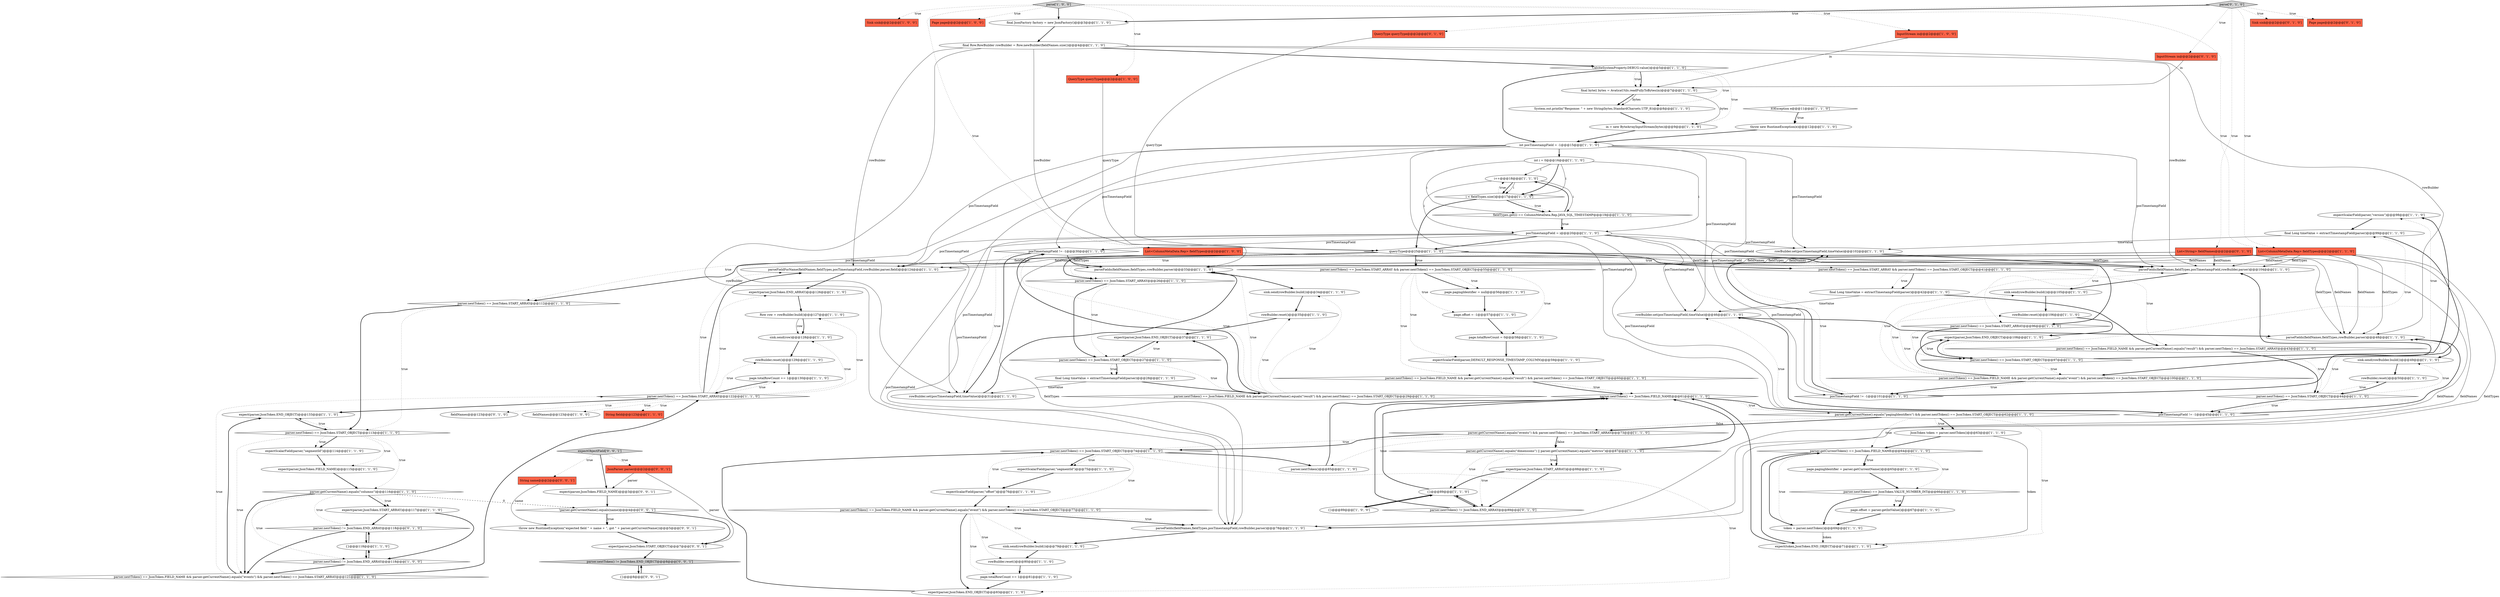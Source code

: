 digraph {
67 [style = filled, label = "expectScalarField(parser,\"version\")@@@98@@@['1', '1', '0']", fillcolor = white, shape = ellipse image = "AAA0AAABBB1BBB"];
109 [style = filled, label = "QueryType queryType@@@2@@@['0', '1', '0']", fillcolor = tomato, shape = box image = "AAA0AAABBB2BBB"];
20 [style = filled, label = "final JsonFactory factory = new JsonFactory()@@@3@@@['1', '1', '0']", fillcolor = white, shape = ellipse image = "AAA0AAABBB1BBB"];
47 [style = filled, label = "posTimestampField != -1@@@30@@@['1', '1', '0']", fillcolor = white, shape = diamond image = "AAA0AAABBB1BBB"];
72 [style = filled, label = "expect(parser,JsonToken.END_OBJECT)@@@133@@@['1', '1', '0']", fillcolor = white, shape = ellipse image = "AAA0AAABBB1BBB"];
1 [style = filled, label = "parse['1', '0', '0']", fillcolor = lightgray, shape = diamond image = "AAA0AAABBB1BBB"];
100 [style = filled, label = "int i = 0@@@16@@@['1', '1', '0']", fillcolor = white, shape = ellipse image = "AAA0AAABBB1BBB"];
115 [style = filled, label = "String name@@@2@@@['0', '0', '1']", fillcolor = tomato, shape = box image = "AAA0AAABBB3BBB"];
110 [style = filled, label = "parser.nextToken() != JsonToken.END_OBJECT@@@8@@@['0', '0', '1']", fillcolor = lightgray, shape = diamond image = "AAA0AAABBB3BBB"];
84 [style = filled, label = "page.totalRowCount += 1@@@130@@@['1', '1', '0']", fillcolor = white, shape = ellipse image = "AAA0AAABBB1BBB"];
78 [style = filled, label = "rowBuilder.reset()@@@129@@@['1', '1', '0']", fillcolor = white, shape = ellipse image = "AAA0AAABBB1BBB"];
9 [style = filled, label = "rowBuilder.set(posTimestampField,timeValue)@@@102@@@['1', '1', '0']", fillcolor = white, shape = ellipse image = "AAA0AAABBB1BBB"];
90 [style = filled, label = "parser.nextToken() == JsonToken.START_OBJECT@@@27@@@['1', '1', '0']", fillcolor = white, shape = diamond image = "AAA0AAABBB1BBB"];
106 [style = filled, label = "parser.nextToken() != JsonToken.END_ARRAY@@@118@@@['0', '1', '0']", fillcolor = white, shape = diamond image = "AAA0AAABBB2BBB"];
21 [style = filled, label = "expect(parser,JsonToken.END_OBJECT)@@@108@@@['1', '1', '0']", fillcolor = white, shape = ellipse image = "AAA0AAABBB1BBB"];
71 [style = filled, label = "parser.nextToken() == JsonToken.START_ARRAY@@@26@@@['1', '1', '0']", fillcolor = white, shape = diamond image = "AAA0AAABBB1BBB"];
24 [style = filled, label = "rowBuilder.reset()@@@80@@@['1', '1', '0']", fillcolor = white, shape = ellipse image = "AAA0AAABBB1BBB"];
37 [style = filled, label = "sink.send(rowBuilder.build())@@@34@@@['1', '1', '0']", fillcolor = white, shape = ellipse image = "AAA0AAABBB1BBB"];
98 [style = filled, label = "System.out.println(\"Response: \" + new String(bytes,StandardCharsets.UTF_8))@@@8@@@['1', '1', '0']", fillcolor = white, shape = ellipse image = "AAA0AAABBB1BBB"];
59 [style = filled, label = "parser.nextToken() == JsonToken.START_ARRAY@@@112@@@['1', '1', '0']", fillcolor = white, shape = diamond image = "AAA0AAABBB1BBB"];
79 [style = filled, label = "page.offset = parser.getIntValue()@@@67@@@['1', '1', '0']", fillcolor = white, shape = ellipse image = "AAA0AAABBB1BBB"];
22 [style = filled, label = "final byte(( bytes = AvaticaUtils.readFullyToBytes(in)@@@7@@@['1', '1', '0']", fillcolor = white, shape = ellipse image = "AAA0AAABBB1BBB"];
14 [style = filled, label = "rowBuilder.set(posTimestampField,timeValue)@@@46@@@['1', '1', '0']", fillcolor = white, shape = ellipse image = "AAA0AAABBB1BBB"];
53 [style = filled, label = "{}@@@89@@@['1', '1', '0']", fillcolor = white, shape = ellipse image = "AAA0AAABBB1BBB"];
113 [style = filled, label = "throw new RuntimeException(\"expected field \" + name + \", got \" + parser.getCurrentName())@@@5@@@['0', '0', '1']", fillcolor = white, shape = ellipse image = "AAA0AAABBB3BBB"];
60 [style = filled, label = "parser.nextToken() == JsonToken.FIELD_NAME@@@61@@@['1', '1', '0']", fillcolor = white, shape = diamond image = "AAA0AAABBB1BBB"];
96 [style = filled, label = "page.totalRowCount += 1@@@81@@@['1', '1', '0']", fillcolor = white, shape = ellipse image = "AAA0AAABBB1BBB"];
118 [style = filled, label = "{}@@@8@@@['0', '0', '1']", fillcolor = white, shape = ellipse image = "AAA0AAABBB3BBB"];
40 [style = filled, label = "page.pagingIdentifier = parser.getCurrentName()@@@65@@@['1', '1', '0']", fillcolor = white, shape = ellipse image = "AAA0AAABBB1BBB"];
19 [style = filled, label = "expect(parser,JsonToken.END_OBJECT)@@@37@@@['1', '1', '0']", fillcolor = white, shape = ellipse image = "AAA0AAABBB1BBB"];
55 [style = filled, label = "final Long timeValue = extractTimestampField(parser)@@@42@@@['1', '1', '0']", fillcolor = white, shape = ellipse image = "AAA0AAABBB1BBB"];
27 [style = filled, label = "i++@@@18@@@['1', '1', '0']", fillcolor = white, shape = ellipse image = "AAA0AAABBB1BBB"];
101 [style = filled, label = "Sink sink@@@2@@@['0', '1', '0']", fillcolor = tomato, shape = box image = "AAA0AAABBB2BBB"];
18 [style = filled, label = "expect(parser,JsonToken.START_ARRAY)@@@88@@@['1', '1', '0']", fillcolor = white, shape = ellipse image = "AAA0AAABBB1BBB"];
54 [style = filled, label = "parseFields(fieldNames,fieldTypes,rowBuilder,parser)@@@48@@@['1', '1', '0']", fillcolor = white, shape = ellipse image = "AAA0AAABBB1BBB"];
89 [style = filled, label = "throw new RuntimeException(e)@@@12@@@['1', '1', '0']", fillcolor = white, shape = ellipse image = "AAA0AAABBB1BBB"];
102 [style = filled, label = "Page page@@@2@@@['0', '1', '0']", fillcolor = tomato, shape = box image = "AAA0AAABBB2BBB"];
111 [style = filled, label = "expectObjectField['0', '0', '1']", fillcolor = lightgray, shape = diamond image = "AAA0AAABBB3BBB"];
17 [style = filled, label = "parser.nextToken()@@@85@@@['1', '1', '0']", fillcolor = white, shape = ellipse image = "AAA0AAABBB1BBB"];
76 [style = filled, label = "page.pagingIdentifier = null@@@56@@@['1', '1', '0']", fillcolor = white, shape = ellipse image = "AAA0AAABBB1BBB"];
32 [style = filled, label = "posTimestampField = i@@@20@@@['1', '1', '0']", fillcolor = white, shape = ellipse image = "AAA0AAABBB1BBB"];
99 [style = filled, label = "expectScalarField(parser,\"offset\")@@@76@@@['1', '1', '0']", fillcolor = white, shape = ellipse image = "AAA0AAABBB1BBB"];
93 [style = filled, label = "rowBuilder.reset()@@@106@@@['1', '1', '0']", fillcolor = white, shape = ellipse image = "AAA0AAABBB1BBB"];
81 [style = filled, label = "page.totalRowCount = 0@@@58@@@['1', '1', '0']", fillcolor = white, shape = ellipse image = "AAA0AAABBB1BBB"];
51 [style = filled, label = "expectScalarField(parser,\"segmentId\")@@@75@@@['1', '1', '0']", fillcolor = white, shape = ellipse image = "AAA0AAABBB1BBB"];
73 [style = filled, label = "expectScalarField(parser,\"segmentId\")@@@114@@@['1', '1', '0']", fillcolor = white, shape = ellipse image = "AAA0AAABBB1BBB"];
28 [style = filled, label = "parseFieldForName(fieldNames,fieldTypes,posTimestampField,rowBuilder,parser,field)@@@124@@@['1', '1', '0']", fillcolor = white, shape = ellipse image = "AAA0AAABBB1BBB"];
85 [style = filled, label = "JsonToken token = parser.nextToken()@@@63@@@['1', '1', '0']", fillcolor = white, shape = ellipse image = "AAA0AAABBB1BBB"];
34 [style = filled, label = "i < fieldTypes.size()@@@17@@@['1', '1', '0']", fillcolor = white, shape = diamond image = "AAA0AAABBB1BBB"];
0 [style = filled, label = "parser.nextToken() == JsonToken.START_OBJECT@@@74@@@['1', '1', '0']", fillcolor = white, shape = diamond image = "AAA0AAABBB1BBB"];
87 [style = filled, label = "parser.nextToken() == JsonToken.FIELD_NAME && parser.getCurrentName().equals(\"event\") && parser.nextToken() == JsonToken.START_OBJECT@@@100@@@['1', '1', '0']", fillcolor = white, shape = diamond image = "AAA0AAABBB1BBB"];
74 [style = filled, label = "parser.getCurrentName().equals(\"pagingIdentifiers\") && parser.nextToken() == JsonToken.START_OBJECT@@@62@@@['1', '1', '0']", fillcolor = white, shape = diamond image = "AAA0AAABBB1BBB"];
26 [style = filled, label = "sink.send(rowBuilder.build())@@@79@@@['1', '1', '0']", fillcolor = white, shape = ellipse image = "AAA0AAABBB1BBB"];
88 [style = filled, label = "rowBuilder.reset()@@@50@@@['1', '1', '0']", fillcolor = white, shape = ellipse image = "AAA0AAABBB1BBB"];
69 [style = filled, label = "expect(parser,JsonToken.END_ARRAY)@@@126@@@['1', '1', '0']", fillcolor = white, shape = ellipse image = "AAA0AAABBB1BBB"];
77 [style = filled, label = "{}@@@118@@@['1', '1', '0']", fillcolor = white, shape = ellipse image = "AAA0AAABBB1BBB"];
8 [style = filled, label = "final Row.RowBuilder rowBuilder = Row.newBuilder(fieldNames.size())@@@4@@@['1', '1', '0']", fillcolor = white, shape = ellipse image = "AAA0AAABBB1BBB"];
31 [style = filled, label = "page.offset = -1@@@57@@@['1', '1', '0']", fillcolor = white, shape = ellipse image = "AAA0AAABBB1BBB"];
63 [style = filled, label = "parser.nextToken() == JsonToken.FIELD_NAME && parser.getCurrentName().equals(\"result\") && parser.nextToken() == JsonToken.START_OBJECT@@@60@@@['1', '1', '0']", fillcolor = white, shape = diamond image = "AAA0AAABBB1BBB"];
97 [style = filled, label = "parser.nextToken() == JsonToken.START_OBJECT@@@97@@@['1', '1', '0']", fillcolor = white, shape = diamond image = "AAA0AAABBB1BBB"];
107 [style = filled, label = "parse['0', '1', '0']", fillcolor = lightgray, shape = diamond image = "AAA0AAABBB2BBB"];
42 [style = filled, label = "sink.send(rowBuilder.build())@@@49@@@['1', '1', '0']", fillcolor = white, shape = ellipse image = "AAA0AAABBB1BBB"];
33 [style = filled, label = "List<ColumnMetaData.Rep> fieldTypes@@@2@@@['1', '0', '0']", fillcolor = tomato, shape = box image = "AAA0AAABBB1BBB"];
58 [style = filled, label = "parser.nextToken() == JsonToken.START_ARRAY && parser.nextToken() == JsonToken.START_OBJECT@@@55@@@['1', '1', '0']", fillcolor = white, shape = diamond image = "AAA0AAABBB1BBB"];
45 [style = filled, label = "parser.getCurrentName().equals(\"events\") && parser.nextToken() == JsonToken.START_ARRAY@@@73@@@['1', '1', '0']", fillcolor = white, shape = diamond image = "AAA0AAABBB1BBB"];
65 [style = filled, label = "final Long timeValue = extractTimestampField(parser)@@@28@@@['1', '1', '0']", fillcolor = white, shape = ellipse image = "AAA0AAABBB1BBB"];
114 [style = filled, label = "expect(parser,JsonToken.START_OBJECT)@@@7@@@['0', '0', '1']", fillcolor = white, shape = ellipse image = "AAA0AAABBB3BBB"];
3 [style = filled, label = "parseFields(fieldNames,fieldTypes,rowBuilder,parser)@@@33@@@['1', '1', '0']", fillcolor = white, shape = ellipse image = "AAA0AAABBB1BBB"];
39 [style = filled, label = "posTimestampField != -1@@@45@@@['1', '1', '0']", fillcolor = white, shape = diamond image = "AAA0AAABBB1BBB"];
70 [style = filled, label = "sink.send(rowBuilder.build())@@@105@@@['1', '1', '0']", fillcolor = white, shape = ellipse image = "AAA0AAABBB1BBB"];
49 [style = filled, label = "posTimestampField != -1@@@101@@@['1', '1', '0']", fillcolor = white, shape = diamond image = "AAA0AAABBB1BBB"];
117 [style = filled, label = "!parser.getCurrentName().equals(name)@@@4@@@['0', '0', '1']", fillcolor = white, shape = diamond image = "AAA0AAABBB3BBB"];
52 [style = filled, label = "IOException e@@@11@@@['1', '1', '0']", fillcolor = white, shape = diamond image = "AAA0AAABBB1BBB"];
35 [style = filled, label = "expect(parser,JsonToken.END_OBJECT)@@@83@@@['1', '1', '0']", fillcolor = white, shape = ellipse image = "AAA0AAABBB1BBB"];
66 [style = filled, label = "rowBuilder.reset()@@@35@@@['1', '1', '0']", fillcolor = white, shape = ellipse image = "AAA0AAABBB1BBB"];
103 [style = filled, label = "InputStream in@@@2@@@['0', '1', '0']", fillcolor = tomato, shape = box image = "AAA0AAABBB2BBB"];
23 [style = filled, label = "expectScalarField(parser,DEFAULT_RESPONSE_TIMESTAMP_COLUMN)@@@59@@@['1', '1', '0']", fillcolor = white, shape = ellipse image = "AAA0AAABBB1BBB"];
4 [style = filled, label = "parser.nextToken() == JsonToken.FIELD_NAME && parser.getCurrentName().equals(\"events\") && parser.nextToken() == JsonToken.START_ARRAY@@@121@@@['1', '1', '0']", fillcolor = white, shape = diamond image = "AAA0AAABBB1BBB"];
2 [style = filled, label = "in = new ByteArrayInputStream(bytes)@@@9@@@['1', '1', '0']", fillcolor = white, shape = ellipse image = "AAA0AAABBB1BBB"];
104 [style = filled, label = "parser.nextToken() != JsonToken.END_ARRAY@@@89@@@['0', '1', '0']", fillcolor = white, shape = diamond image = "AAA0AAABBB2BBB"];
83 [style = filled, label = "List<ColumnMetaData.Rep> fieldTypes@@@2@@@['1', '1', '0']", fillcolor = tomato, shape = box image = "AAA0AAABBB1BBB"];
62 [style = filled, label = "QueryType queryType@@@2@@@['1', '0', '0']", fillcolor = tomato, shape = box image = "AAA0AAABBB1BBB"];
86 [style = filled, label = "parser.nextToken() == JsonToken.START_ARRAY@@@96@@@['1', '1', '0']", fillcolor = white, shape = diamond image = "AAA0AAABBB1BBB"];
48 [style = filled, label = "Row row = rowBuilder.build()@@@127@@@['1', '1', '0']", fillcolor = white, shape = ellipse image = "AAA0AAABBB1BBB"];
95 [style = filled, label = "rowBuilder.set(posTimestampField,timeValue)@@@31@@@['1', '1', '0']", fillcolor = white, shape = ellipse image = "AAA0AAABBB1BBB"];
29 [style = filled, label = "parser.nextToken() == JsonToken.VALUE_NUMBER_INT@@@66@@@['1', '1', '0']", fillcolor = white, shape = diamond image = "AAA0AAABBB1BBB"];
56 [style = filled, label = "parser.nextToken() == JsonToken.START_OBJECT@@@44@@@['1', '1', '0']", fillcolor = white, shape = diamond image = "AAA0AAABBB1BBB"];
80 [style = filled, label = "int posTimestampField = -1@@@15@@@['1', '1', '0']", fillcolor = white, shape = ellipse image = "AAA0AAABBB1BBB"];
105 [style = filled, label = "fieldNames@@@123@@@['0', '1', '0']", fillcolor = white, shape = ellipse image = "AAA0AAABBB2BBB"];
16 [style = filled, label = "token = parser.nextToken()@@@69@@@['1', '1', '0']", fillcolor = white, shape = ellipse image = "AAA0AAABBB1BBB"];
10 [style = filled, label = "Page page@@@2@@@['1', '0', '0']", fillcolor = tomato, shape = box image = "AAA0AAABBB1BBB"];
43 [style = filled, label = "parser.nextToken() == JsonToken.FIELD_NAME && parser.getCurrentName().equals(\"result\") && parser.nextToken() == JsonToken.START_OBJECT@@@29@@@['1', '1', '0']", fillcolor = white, shape = diamond image = "AAA0AAABBB1BBB"];
5 [style = filled, label = "parser.nextToken() == JsonToken.START_ARRAY@@@122@@@['1', '1', '0']", fillcolor = white, shape = diamond image = "AAA0AAABBB1BBB"];
36 [style = filled, label = "parser.nextToken() == JsonToken.START_ARRAY && parser.nextToken() == JsonToken.START_OBJECT@@@41@@@['1', '1', '0']", fillcolor = white, shape = diamond image = "AAA0AAABBB1BBB"];
25 [style = filled, label = "parser.nextToken() == JsonToken.START_OBJECT@@@113@@@['1', '1', '0']", fillcolor = white, shape = diamond image = "AAA0AAABBB1BBB"];
13 [style = filled, label = "queryType@@@25@@@['1', '1', '0']", fillcolor = white, shape = diamond image = "AAA0AAABBB1BBB"];
15 [style = filled, label = "{}@@@89@@@['1', '0', '0']", fillcolor = white, shape = ellipse image = "AAA0AAABBB1BBB"];
7 [style = filled, label = "fieldNames@@@123@@@['1', '0', '0']", fillcolor = white, shape = ellipse image = "AAA0AAABBB1BBB"];
94 [style = filled, label = "fieldTypes.get(i) == ColumnMetaData.Rep.JAVA_SQL_TIMESTAMP@@@19@@@['1', '1', '0']", fillcolor = white, shape = diamond image = "AAA0AAABBB1BBB"];
68 [style = filled, label = "parser.nextToken() != JsonToken.END_ARRAY@@@118@@@['1', '0', '0']", fillcolor = white, shape = diamond image = "AAA0AAABBB1BBB"];
57 [style = filled, label = "expect(parser,JsonToken.START_ARRAY)@@@117@@@['1', '1', '0']", fillcolor = white, shape = ellipse image = "AAA0AAABBB1BBB"];
41 [style = filled, label = "sink.send(row)@@@128@@@['1', '1', '0']", fillcolor = white, shape = ellipse image = "AAA0AAABBB1BBB"];
38 [style = filled, label = "InputStream in@@@2@@@['1', '0', '0']", fillcolor = tomato, shape = box image = "AAA0AAABBB1BBB"];
50 [style = filled, label = "expect(parser,JsonToken.FIELD_NAME)@@@115@@@['1', '1', '0']", fillcolor = white, shape = ellipse image = "AAA0AAABBB1BBB"];
82 [style = filled, label = "String field@@@123@@@['1', '1', '0']", fillcolor = tomato, shape = box image = "AAA0AAABBB1BBB"];
91 [style = filled, label = "parser.nextToken() == JsonToken.FIELD_NAME && parser.getCurrentName().equals(\"event\") && parser.nextToken() == JsonToken.START_OBJECT@@@77@@@['1', '1', '0']", fillcolor = white, shape = diamond image = "AAA0AAABBB1BBB"];
116 [style = filled, label = "expect(parser,JsonToken.FIELD_NAME)@@@3@@@['0', '0', '1']", fillcolor = white, shape = ellipse image = "AAA0AAABBB3BBB"];
12 [style = filled, label = "final Long timeValue = extractTimestampField(parser)@@@99@@@['1', '1', '0']", fillcolor = white, shape = ellipse image = "AAA0AAABBB1BBB"];
30 [style = filled, label = "parser.nextToken() == JsonToken.FIELD_NAME && parser.getCurrentName().equals(\"result\") && parser.nextToken() == JsonToken.START_ARRAY@@@43@@@['1', '1', '0']", fillcolor = white, shape = diamond image = "AAA0AAABBB1BBB"];
11 [style = filled, label = "parser.getCurrentToken() == JsonToken.FIELD_NAME@@@64@@@['1', '1', '0']", fillcolor = white, shape = diamond image = "AAA0AAABBB1BBB"];
61 [style = filled, label = "parseFields(fieldNames,fieldTypes,posTimestampField,rowBuilder,parser)@@@104@@@['1', '1', '0']", fillcolor = white, shape = ellipse image = "AAA0AAABBB1BBB"];
75 [style = filled, label = "CalciteSystemProperty.DEBUG.value()@@@5@@@['1', '1', '0']", fillcolor = white, shape = diamond image = "AAA0AAABBB1BBB"];
46 [style = filled, label = "parser.getCurrentName().equals(\"dimensions\") || parser.getCurrentName().equals(\"metrics\")@@@87@@@['1', '1', '0']", fillcolor = white, shape = diamond image = "AAA0AAABBB1BBB"];
44 [style = filled, label = "expect(token,JsonToken.END_OBJECT)@@@71@@@['1', '1', '0']", fillcolor = white, shape = ellipse image = "AAA0AAABBB1BBB"];
112 [style = filled, label = "JsonParser parser@@@2@@@['0', '0', '1']", fillcolor = tomato, shape = box image = "AAA0AAABBB3BBB"];
64 [style = filled, label = "parser.getCurrentName().equals(\"columns\")@@@116@@@['1', '1', '0']", fillcolor = white, shape = diamond image = "AAA0AAABBB1BBB"];
6 [style = filled, label = "Sink sink@@@2@@@['1', '0', '0']", fillcolor = tomato, shape = box image = "AAA0AAABBB1BBB"];
92 [style = filled, label = "parseFields(fieldNames,fieldTypes,posTimestampField,rowBuilder,parser)@@@78@@@['1', '1', '0']", fillcolor = white, shape = ellipse image = "AAA0AAABBB1BBB"];
108 [style = filled, label = "List<String> fieldNames@@@2@@@['0', '1', '0']", fillcolor = tomato, shape = box image = "AAA0AAABBB2BBB"];
78->84 [style = bold, label=""];
83->28 [style = solid, label="fieldNames"];
83->54 [style = solid, label="fieldTypes"];
29->79 [style = dotted, label="true"];
85->44 [style = solid, label="token"];
9->61 [style = bold, label=""];
111->116 [style = bold, label=""];
46->18 [style = dotted, label="true"];
46->53 [style = dotted, label="true"];
46->104 [style = dotted, label="true"];
107->102 [style = dotted, label="true"];
25->73 [style = bold, label=""];
80->47 [style = solid, label="posTimestampField"];
58->76 [style = dotted, label="true"];
8->61 [style = solid, label="rowBuilder"];
61->70 [style = bold, label=""];
109->13 [style = solid, label="queryType"];
85->11 [style = bold, label=""];
64->57 [style = bold, label=""];
64->4 [style = bold, label=""];
33->3 [style = solid, label="fieldTypes"];
68->4 [style = bold, label=""];
13->71 [style = bold, label=""];
98->2 [style = bold, label=""];
0->91 [style = dotted, label="true"];
5->84 [style = dotted, label="true"];
75->98 [style = dotted, label="true"];
11->40 [style = dotted, label="true"];
80->61 [style = solid, label="posTimestampField"];
100->34 [style = solid, label="i"];
84->5 [style = bold, label=""];
43->47 [style = dotted, label="true"];
86->97 [style = dotted, label="true"];
87->49 [style = bold, label=""];
117->114 [style = bold, label=""];
74->44 [style = dotted, label="true"];
45->0 [style = bold, label=""];
83->92 [style = solid, label="fieldNames"];
80->39 [style = solid, label="posTimestampField"];
108->61 [style = solid, label="fieldNames"];
66->19 [style = bold, label=""];
53->104 [style = bold, label=""];
18->53 [style = bold, label=""];
115->113 [style = solid, label="name"];
1->33 [style = dotted, label="true"];
111->115 [style = dotted, label="true"];
35->0 [style = bold, label=""];
11->44 [style = bold, label=""];
32->28 [style = solid, label="posTimestampField"];
45->46 [style = bold, label=""];
8->28 [style = solid, label="rowBuilder"];
25->72 [style = dotted, label="true"];
1->62 [style = dotted, label="true"];
56->42 [style = dotted, label="true"];
32->47 [style = solid, label="posTimestampField"];
70->93 [style = bold, label=""];
80->100 [style = bold, label=""];
3->37 [style = bold, label=""];
28->69 [style = bold, label=""];
56->88 [style = dotted, label="true"];
49->9 [style = dotted, label="true"];
117->113 [style = dotted, label="true"];
5->72 [style = bold, label=""];
58->81 [style = dotted, label="true"];
4->5 [style = dotted, label="true"];
16->44 [style = solid, label="token"];
108->3 [style = solid, label="fieldNames"];
51->99 [style = bold, label=""];
47->3 [style = bold, label=""];
53->60 [style = bold, label=""];
76->31 [style = bold, label=""];
25->50 [style = dotted, label="true"];
15->53 [style = bold, label=""];
27->34 [style = bold, label=""];
5->28 [style = bold, label=""];
32->9 [style = solid, label="posTimestampField"];
94->27 [style = bold, label=""];
106->77 [style = bold, label=""];
39->14 [style = dotted, label="true"];
5->48 [style = dotted, label="true"];
52->89 [style = bold, label=""];
49->9 [style = bold, label=""];
97->12 [style = dotted, label="true"];
91->35 [style = bold, label=""];
62->13 [style = solid, label="queryType"];
86->97 [style = bold, label=""];
83->61 [style = solid, label="fieldNames"];
26->24 [style = bold, label=""];
39->14 [style = bold, label=""];
57->106 [style = bold, label=""];
25->64 [style = dotted, label="true"];
94->32 [style = bold, label=""];
0->51 [style = dotted, label="true"];
33->28 [style = solid, label="fieldTypes"];
93->21 [style = bold, label=""];
43->66 [style = dotted, label="true"];
32->95 [style = solid, label="posTimestampField"];
75->2 [style = dotted, label="true"];
59->25 [style = bold, label=""];
5->78 [style = dotted, label="true"];
107->101 [style = dotted, label="true"];
1->83 [style = dotted, label="true"];
5->82 [style = dotted, label="true"];
33->61 [style = solid, label="fieldTypes"];
58->76 [style = bold, label=""];
11->29 [style = dotted, label="true"];
13->86 [style = dotted, label="true"];
64->68 [style = dotted, label="true"];
58->63 [style = dotted, label="true"];
12->9 [style = solid, label="timeValue"];
83->3 [style = solid, label="fieldTypes"];
13->59 [style = dotted, label="true"];
55->14 [style = solid, label="timeValue"];
74->85 [style = bold, label=""];
83->3 [style = solid, label="fieldNames"];
34->94 [style = dotted, label="true"];
71->90 [style = dotted, label="true"];
11->16 [style = dotted, label="true"];
96->35 [style = bold, label=""];
5->105 [style = dotted, label="true"];
81->23 [style = bold, label=""];
110->118 [style = bold, label=""];
42->88 [style = bold, label=""];
5->69 [style = dotted, label="true"];
1->38 [style = dotted, label="true"];
13->58 [style = dotted, label="true"];
91->92 [style = bold, label=""];
91->96 [style = dotted, label="true"];
43->19 [style = bold, label=""];
68->77 [style = bold, label=""];
75->22 [style = dotted, label="true"];
56->54 [style = dotted, label="true"];
97->67 [style = bold, label=""];
83->54 [style = solid, label="fieldNames"];
103->22 [style = solid, label="in"];
87->49 [style = dotted, label="true"];
60->74 [style = bold, label=""];
59->25 [style = dotted, label="true"];
0->17 [style = bold, label=""];
80->92 [style = solid, label="posTimestampField"];
116->117 [style = bold, label=""];
80->49 [style = solid, label="posTimestampField"];
13->36 [style = dotted, label="true"];
43->3 [style = dotted, label="true"];
83->28 [style = solid, label="fieldTypes"];
22->98 [style = bold, label=""];
77->68 [style = bold, label=""];
13->86 [style = bold, label=""];
41->78 [style = bold, label=""];
36->55 [style = dotted, label="true"];
89->80 [style = bold, label=""];
97->87 [style = dotted, label="true"];
91->92 [style = dotted, label="true"];
107->109 [style = dotted, label="true"];
75->22 [style = bold, label=""];
104->60 [style = bold, label=""];
30->56 [style = bold, label=""];
108->92 [style = solid, label="fieldNames"];
74->11 [style = dotted, label="true"];
25->73 [style = dotted, label="true"];
56->39 [style = dotted, label="true"];
63->60 [style = dotted, label="true"];
0->99 [style = dotted, label="true"];
64->57 [style = dotted, label="true"];
5->28 [style = dotted, label="true"];
34->13 [style = bold, label=""];
45->17 [style = dotted, label="true"];
57->68 [style = bold, label=""];
25->4 [style = dotted, label="true"];
50->64 [style = bold, label=""];
58->23 [style = dotted, label="true"];
29->79 [style = bold, label=""];
65->95 [style = solid, label="timeValue"];
13->59 [style = bold, label=""];
38->22 [style = solid, label="in"];
32->92 [style = solid, label="posTimestampField"];
88->56 [style = bold, label=""];
27->94 [style = solid, label="i"];
14->54 [style = bold, label=""];
32->39 [style = solid, label="posTimestampField"];
90->65 [style = dotted, label="true"];
32->49 [style = solid, label="posTimestampField"];
32->61 [style = solid, label="posTimestampField"];
80->28 [style = solid, label="posTimestampField"];
108->28 [style = solid, label="fieldNames"];
11->40 [style = bold, label=""];
45->0 [style = dotted, label="true"];
47->95 [style = dotted, label="true"];
22->2 [style = solid, label="bytes"];
20->8 [style = bold, label=""];
100->27 [style = solid, label="i"];
71->90 [style = bold, label=""];
95->3 [style = bold, label=""];
23->63 [style = bold, label=""];
18->104 [style = bold, label=""];
113->114 [style = bold, label=""];
24->96 [style = bold, label=""];
58->31 [style = dotted, label="true"];
0->35 [style = dotted, label="true"];
33->54 [style = solid, label="fieldTypes"];
90->43 [style = dotted, label="true"];
107->83 [style = dotted, label="true"];
43->37 [style = dotted, label="true"];
107->108 [style = dotted, label="true"];
108->54 [style = solid, label="fieldNames"];
97->21 [style = dotted, label="true"];
77->106 [style = bold, label=""];
27->32 [style = solid, label="i"];
99->91 [style = bold, label=""];
75->80 [style = bold, label=""];
29->16 [style = bold, label=""];
30->56 [style = dotted, label="true"];
94->32 [style = dotted, label="true"];
54->42 [style = bold, label=""];
74->85 [style = dotted, label="true"];
64->106 [style = dotted, label="true"];
47->95 [style = bold, label=""];
64->117 [style = dashed, label="0"];
100->34 [style = bold, label=""];
40->29 [style = bold, label=""];
21->97 [style = bold, label=""];
46->18 [style = bold, label=""];
73->50 [style = bold, label=""];
106->4 [style = bold, label=""];
13->36 [style = bold, label=""];
90->65 [style = bold, label=""];
100->32 [style = solid, label="i"];
16->11 [style = bold, label=""];
80->14 [style = solid, label="posTimestampField"];
112->114 [style = solid, label="parser"];
1->10 [style = dotted, label="true"];
12->87 [style = bold, label=""];
8->54 [style = solid, label="rowBuilder"];
22->98 [style = solid, label="bytes"];
13->58 [style = bold, label=""];
27->34 [style = solid, label="i"];
87->61 [style = dotted, label="true"];
45->46 [style = dotted, label="false"];
91->26 [style = dotted, label="true"];
87->21 [style = bold, label=""];
32->13 [style = bold, label=""];
37->66 [style = bold, label=""];
32->14 [style = solid, label="posTimestampField"];
44->60 [style = bold, label=""];
67->12 [style = bold, label=""];
36->30 [style = dotted, label="true"];
0->51 [style = bold, label=""];
31->81 [style = bold, label=""];
87->70 [style = dotted, label="true"];
69->48 [style = bold, label=""];
36->55 [style = bold, label=""];
117->113 [style = bold, label=""];
83->92 [style = solid, label="fieldTypes"];
83->61 [style = solid, label="fieldTypes"];
4->5 [style = bold, label=""];
104->53 [style = bold, label=""];
56->39 [style = bold, label=""];
118->110 [style = bold, label=""];
107->103 [style = dotted, label="true"];
80->9 [style = solid, label="posTimestampField"];
100->94 [style = solid, label="i"];
5->7 [style = dotted, label="true"];
43->47 [style = bold, label=""];
53->15 [style = bold, label=""];
19->90 [style = bold, label=""];
4->72 [style = bold, label=""];
1->6 [style = dotted, label="true"];
34->27 [style = dotted, label="true"];
52->89 [style = dotted, label="true"];
74->45 [style = bold, label=""];
17->60 [style = bold, label=""];
65->43 [style = bold, label=""];
48->41 [style = bold, label=""];
91->24 [style = dotted, label="true"];
34->94 [style = bold, label=""];
55->30 [style = bold, label=""];
39->54 [style = bold, label=""];
90->19 [style = dotted, label="true"];
80->95 [style = solid, label="posTimestampField"];
8->75 [style = bold, label=""];
46->60 [style = bold, label=""];
92->26 [style = bold, label=""];
79->16 [style = bold, label=""];
111->112 [style = dotted, label="true"];
8->3 [style = solid, label="rowBuilder"];
13->71 [style = dotted, label="true"];
74->45 [style = dotted, label="false"];
33->92 [style = solid, label="fieldTypes"];
87->93 [style = dotted, label="true"];
97->67 [style = dotted, label="true"];
48->41 [style = solid, label="row"];
1->20 [style = bold, label=""];
114->110 [style = bold, label=""];
107->20 [style = bold, label=""];
60->74 [style = dotted, label="true"];
5->41 [style = dotted, label="true"];
2->80 [style = bold, label=""];
49->61 [style = bold, label=""];
112->116 [style = solid, label="parser"];
72->25 [style = bold, label=""];
63->60 [style = bold, label=""];
8->92 [style = solid, label="rowBuilder"];
}
